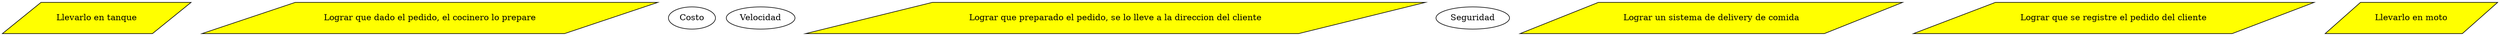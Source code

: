 digraph cosa {
	node [label="\N"];
	graph [bb="0,0,4012,52"];
	"Llevarlo en tanque" [shape=parallelogram, style=filled, fillcolor=yellow, pos="151,26", width="4.1944", height="0.72222"];
	"Lograr que dado el pedido, el cocinero lo prepare" [shape=parallelogram, style=filled, fillcolor=yellow, pos="685,26", width="10.139", height="0.72222"];
	Costo [image="/home/jpdarago/Documents/Ing1/tp1/draw/cloud.svg", pos="1107,26", width="1.0833", height="0.51389"];
	Velocidad [image="/home/jpdarago/Documents/Ing1/tp1/draw/cloud.svg", pos="1221,26", width="1.5833", height="0.51389"];
	"Lograr que preparado el pedido, se lo lleve a la direccion del cliente" [shape=parallelogram, style=filled, fillcolor=yellow, pos="1792,26", width="13.778", height="0.72222"];
	Seguridad [image="/home/jpdarago/Documents/Ing1/tp1/draw/cloud.svg", pos="2367,26", width="1.6944", height="0.51389"];
	"Lograr un sistema de delivery de comida" [shape=parallelogram, style=filled, fillcolor=yellow, pos="2752,26", width="8.5", height="0.72222"];
	"Lograr que se registre el pedido del cliente" [shape=parallelogram, style=filled, fillcolor=yellow, pos="3397,26", width="8.9167", height="0.72222"];
	"Llevarlo en moto" [shape=parallelogram, style=filled, fillcolor=yellow, pos="3874,26", width="3.8333", height="0.72222"];
}
